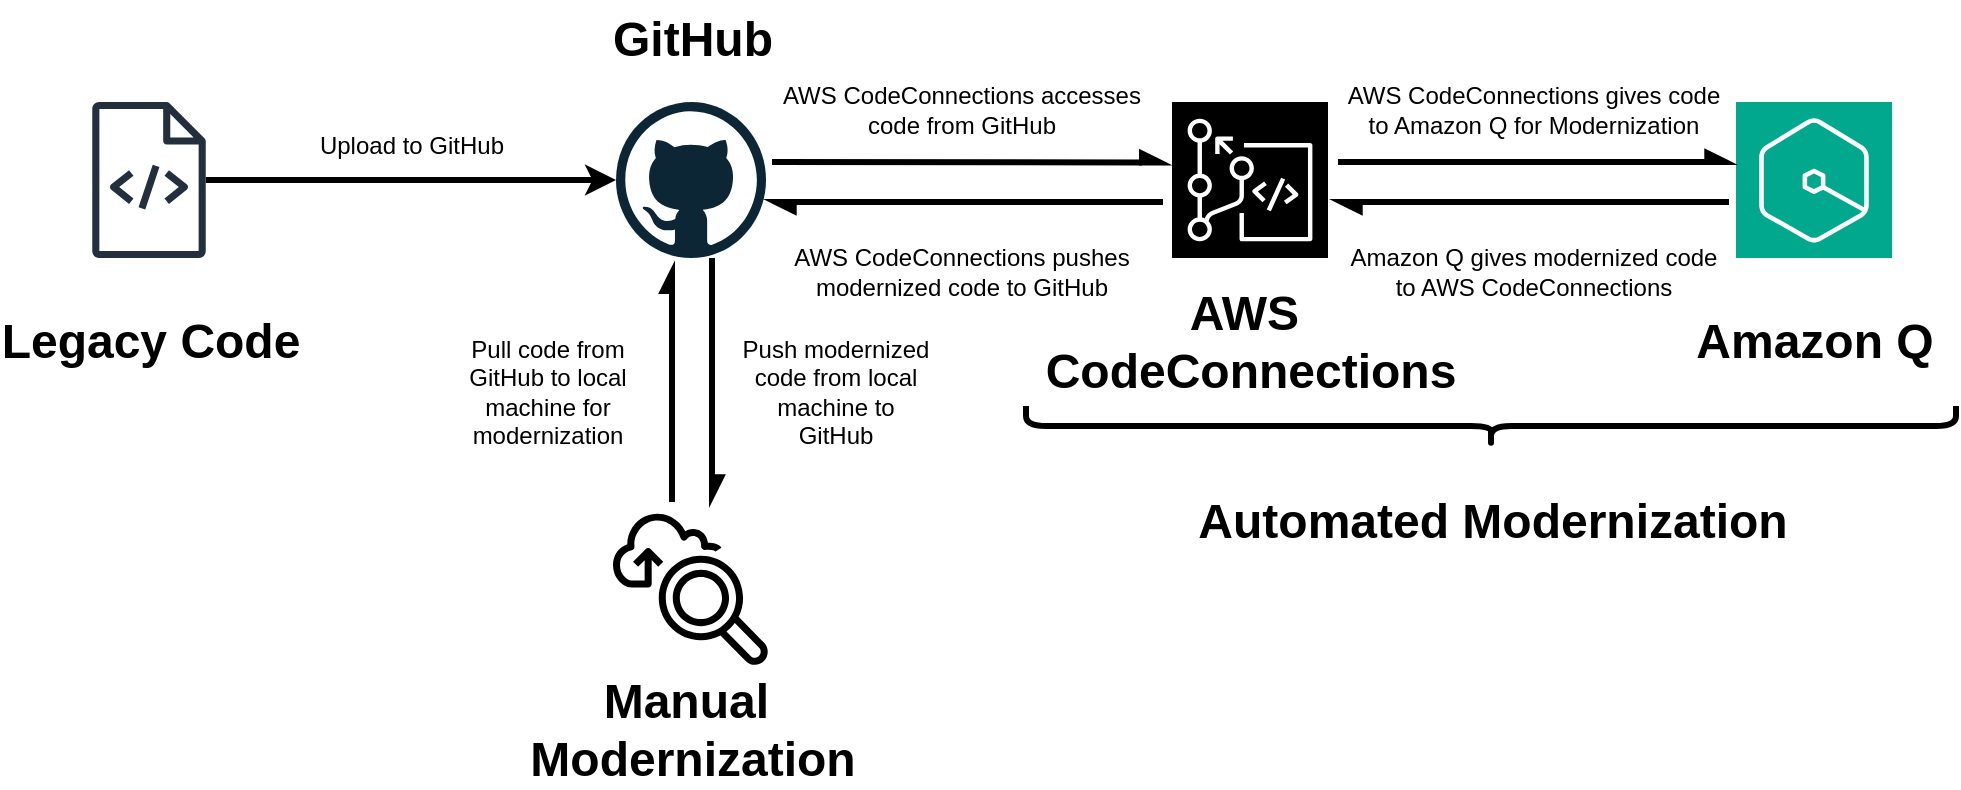 <mxfile version="26.3.0">
  <diagram name="Page-1" id="h409t5_GortY_32qzmHB">
    <mxGraphModel dx="1303" dy="659" grid="0" gridSize="10" guides="1" tooltips="1" connect="1" arrows="1" fold="1" page="1" pageScale="1" pageWidth="1920" pageHeight="1200" math="0" shadow="0">
      <root>
        <mxCell id="0" />
        <mxCell id="1" parent="0" />
        <mxCell id="3iICQHhBgKHDvJo1p9LD-3" style="edgeStyle=orthogonalEdgeStyle;rounded=0;orthogonalLoop=1;jettySize=auto;html=1;strokeWidth=3;" edge="1" parent="1" source="3iICQHhBgKHDvJo1p9LD-1" target="3iICQHhBgKHDvJo1p9LD-2">
          <mxGeometry relative="1" as="geometry" />
        </mxCell>
        <mxCell id="3iICQHhBgKHDvJo1p9LD-1" value="" style="sketch=0;outlineConnect=0;fontColor=#232F3E;gradientColor=none;fillColor=#232F3D;strokeColor=none;dashed=0;verticalLabelPosition=bottom;verticalAlign=top;align=center;html=1;fontSize=12;fontStyle=0;aspect=fixed;pointerEvents=1;shape=mxgraph.aws4.source_code;" vertex="1" parent="1">
          <mxGeometry x="60" y="200" width="57" height="78" as="geometry" />
        </mxCell>
        <mxCell id="3iICQHhBgKHDvJo1p9LD-2" value="" style="dashed=0;outlineConnect=0;html=1;align=center;labelPosition=center;verticalLabelPosition=bottom;verticalAlign=top;shape=mxgraph.weblogos.github" vertex="1" parent="1">
          <mxGeometry x="322" y="200" width="75" height="78" as="geometry" />
        </mxCell>
        <mxCell id="3iICQHhBgKHDvJo1p9LD-4" value="" style="sketch=0;points=[[0,0,0],[0.25,0,0],[0.5,0,0],[0.75,0,0],[1,0,0],[0,1,0],[0.25,1,0],[0.5,1,0],[0.75,1,0],[1,1,0],[0,0.25,0],[0,0.5,0],[0,0.75,0],[1,0.25,0],[1,0.5,0],[1,0.75,0]];outlineConnect=0;fontColor=#232F3E;fillColor=#000000;strokeColor=#FFFFFF;dashed=0;verticalLabelPosition=bottom;verticalAlign=top;align=center;html=1;fontSize=12;fontStyle=0;aspect=fixed;shape=mxgraph.aws4.resourceIcon;resIcon=mxgraph.aws4.codecommit;" vertex="1" parent="1">
          <mxGeometry x="600" y="200" width="78" height="78" as="geometry" />
        </mxCell>
        <mxCell id="3iICQHhBgKHDvJo1p9LD-6" value="" style="sketch=0;points=[[0,0,0],[0.25,0,0],[0.5,0,0],[0.75,0,0],[1,0,0],[0,1,0],[0.25,1,0],[0.5,1,0],[0.75,1,0],[1,1,0],[0,0.25,0],[0,0.5,0],[0,0.75,0],[1,0.25,0],[1,0.5,0],[1,0.75,0]];outlineConnect=0;fontColor=#232F3E;fillColor=#01A88D;strokeColor=#ffffff;dashed=0;verticalLabelPosition=bottom;verticalAlign=top;align=center;html=1;fontSize=12;fontStyle=0;aspect=fixed;shape=mxgraph.aws4.resourceIcon;resIcon=mxgraph.aws4.q;" vertex="1" parent="1">
          <mxGeometry x="882" y="200" width="78" height="78" as="geometry" />
        </mxCell>
        <mxCell id="3iICQHhBgKHDvJo1p9LD-9" value="" style="sketch=0;outlineConnect=0;fontColor=#232F3E;gradientColor=none;fillColor=#000000;strokeColor=none;dashed=0;verticalLabelPosition=bottom;verticalAlign=top;align=center;html=1;fontSize=12;fontStyle=0;aspect=fixed;shape=mxgraph.aws4.application_discovery_service_migration_evaluator_collector;" vertex="1" parent="1">
          <mxGeometry x="320.5" y="404" width="78" height="78" as="geometry" />
        </mxCell>
        <mxCell id="3iICQHhBgKHDvJo1p9LD-11" value="Legacy Code" style="text;strokeColor=none;fillColor=none;html=1;fontSize=24;fontStyle=1;verticalAlign=middle;align=center;" vertex="1" parent="1">
          <mxGeometry x="38.5" y="300" width="100" height="40" as="geometry" />
        </mxCell>
        <mxCell id="3iICQHhBgKHDvJo1p9LD-12" value="Upload to GitHub" style="text;html=1;align=center;verticalAlign=middle;whiteSpace=wrap;rounded=0;" vertex="1" parent="1">
          <mxGeometry x="170" y="207" width="100" height="30" as="geometry" />
        </mxCell>
        <mxCell id="3iICQHhBgKHDvJo1p9LD-13" value="AWS CodeConnections accesses code from GitHub" style="text;html=1;align=center;verticalAlign=middle;whiteSpace=wrap;rounded=0;" vertex="1" parent="1">
          <mxGeometry x="400" y="189" width="190" height="30" as="geometry" />
        </mxCell>
        <mxCell id="3iICQHhBgKHDvJo1p9LD-14" value="AWS CodeConnections gives code to Amazon Q for Modernization" style="text;html=1;align=center;verticalAlign=middle;whiteSpace=wrap;rounded=0;" vertex="1" parent="1">
          <mxGeometry x="686" y="189" width="190" height="30" as="geometry" />
        </mxCell>
        <mxCell id="3iICQHhBgKHDvJo1p9LD-16" value="" style="endArrow=async;html=1;rounded=0;entryX=-0.034;entryY=0.388;entryDx=0;entryDy=0;entryPerimeter=0;endFill=1;strokeWidth=3;" edge="1" parent="1" target="3iICQHhBgKHDvJo1p9LD-4">
          <mxGeometry width="50" height="50" relative="1" as="geometry">
            <mxPoint x="400" y="230" as="sourcePoint" />
            <mxPoint x="500" y="200" as="targetPoint" />
          </mxGeometry>
        </mxCell>
        <mxCell id="3iICQHhBgKHDvJo1p9LD-18" value="" style="endArrow=async;html=1;rounded=0;entryX=-0.034;entryY=0.388;entryDx=0;entryDy=0;entryPerimeter=0;endFill=1;strokeWidth=3;" edge="1" parent="1">
          <mxGeometry width="50" height="50" relative="1" as="geometry">
            <mxPoint x="595.5" y="250" as="sourcePoint" />
            <mxPoint x="398.5" y="250" as="targetPoint" />
          </mxGeometry>
        </mxCell>
        <mxCell id="3iICQHhBgKHDvJo1p9LD-19" value="" style="endArrow=async;html=1;rounded=0;entryX=-0.034;entryY=0.388;entryDx=0;entryDy=0;entryPerimeter=0;endFill=1;strokeWidth=3;" edge="1" parent="1">
          <mxGeometry width="50" height="50" relative="1" as="geometry">
            <mxPoint x="683" y="230" as="sourcePoint" />
            <mxPoint x="880" y="230" as="targetPoint" />
          </mxGeometry>
        </mxCell>
        <mxCell id="3iICQHhBgKHDvJo1p9LD-20" value="" style="endArrow=async;html=1;rounded=0;entryX=-0.034;entryY=0.388;entryDx=0;entryDy=0;entryPerimeter=0;endFill=1;strokeWidth=3;" edge="1" parent="1">
          <mxGeometry width="50" height="50" relative="1" as="geometry">
            <mxPoint x="878.5" y="250" as="sourcePoint" />
            <mxPoint x="681.5" y="250" as="targetPoint" />
          </mxGeometry>
        </mxCell>
        <mxCell id="3iICQHhBgKHDvJo1p9LD-21" value="" style="endArrow=async;html=1;rounded=0;endFill=1;strokeWidth=3;" edge="1" parent="1">
          <mxGeometry width="50" height="50" relative="1" as="geometry">
            <mxPoint x="370" y="277.996" as="sourcePoint" />
            <mxPoint x="370" y="400" as="targetPoint" />
          </mxGeometry>
        </mxCell>
        <mxCell id="3iICQHhBgKHDvJo1p9LD-22" value="" style="endArrow=async;html=1;rounded=0;entryX=-0.034;entryY=0.388;entryDx=0;entryDy=0;entryPerimeter=0;endFill=1;strokeWidth=3;" edge="1" parent="1">
          <mxGeometry width="50" height="50" relative="1" as="geometry">
            <mxPoint x="350" y="400" as="sourcePoint" />
            <mxPoint x="350" y="282.096" as="targetPoint" />
          </mxGeometry>
        </mxCell>
        <mxCell id="3iICQHhBgKHDvJo1p9LD-23" value="GitHub" style="text;strokeColor=none;fillColor=none;html=1;fontSize=24;fontStyle=1;verticalAlign=middle;align=center;" vertex="1" parent="1">
          <mxGeometry x="309.5" y="149" width="100" height="40" as="geometry" />
        </mxCell>
        <mxCell id="3iICQHhBgKHDvJo1p9LD-24" value="AWS&amp;nbsp;&lt;div&gt;CodeConnections&lt;/div&gt;" style="text;strokeColor=none;fillColor=none;html=1;fontSize=24;fontStyle=1;verticalAlign=middle;align=center;" vertex="1" parent="1">
          <mxGeometry x="589" y="300" width="100" height="40" as="geometry" />
        </mxCell>
        <mxCell id="3iICQHhBgKHDvJo1p9LD-25" value="Amazon Q" style="text;strokeColor=none;fillColor=none;html=1;fontSize=24;fontStyle=1;verticalAlign=middle;align=center;" vertex="1" parent="1">
          <mxGeometry x="871" y="300" width="100" height="40" as="geometry" />
        </mxCell>
        <mxCell id="3iICQHhBgKHDvJo1p9LD-27" value="AWS CodeConnections pushes modernized code to GitHub" style="text;html=1;align=center;verticalAlign=middle;whiteSpace=wrap;rounded=0;" vertex="1" parent="1">
          <mxGeometry x="400" y="270" width="190" height="30" as="geometry" />
        </mxCell>
        <mxCell id="3iICQHhBgKHDvJo1p9LD-28" value="Amazon Q gives modernized code to AWS CodeConnections" style="text;html=1;align=center;verticalAlign=middle;whiteSpace=wrap;rounded=0;" vertex="1" parent="1">
          <mxGeometry x="686" y="270" width="190" height="30" as="geometry" />
        </mxCell>
        <mxCell id="3iICQHhBgKHDvJo1p9LD-29" value="Manual&amp;nbsp;&lt;div&gt;Modernization&lt;/div&gt;" style="text;strokeColor=none;fillColor=none;html=1;fontSize=24;fontStyle=1;verticalAlign=middle;align=center;" vertex="1" parent="1">
          <mxGeometry x="309.5" y="494" width="100" height="40" as="geometry" />
        </mxCell>
        <mxCell id="3iICQHhBgKHDvJo1p9LD-30" value="" style="shape=curlyBracket;whiteSpace=wrap;html=1;rounded=1;flipH=1;labelPosition=right;verticalLabelPosition=middle;align=left;verticalAlign=middle;direction=north;size=0.5;strokeWidth=3;" vertex="1" parent="1">
          <mxGeometry x="527" y="352" width="465" height="20" as="geometry" />
        </mxCell>
        <mxCell id="3iICQHhBgKHDvJo1p9LD-31" value="Automated&amp;nbsp;&lt;span style=&quot;background-color: transparent; color: light-dark(rgb(0, 0, 0), rgb(255, 255, 255));&quot;&gt;Modernization&lt;/span&gt;" style="text;strokeColor=none;fillColor=none;html=1;fontSize=24;fontStyle=1;verticalAlign=middle;align=center;" vertex="1" parent="1">
          <mxGeometry x="709.5" y="390" width="100" height="40" as="geometry" />
        </mxCell>
        <mxCell id="3iICQHhBgKHDvJo1p9LD-32" value="Pull code from GitHub to local machine for modernization" style="text;html=1;align=center;verticalAlign=middle;whiteSpace=wrap;rounded=0;" vertex="1" parent="1">
          <mxGeometry x="238" y="330" width="100" height="30" as="geometry" />
        </mxCell>
        <mxCell id="3iICQHhBgKHDvJo1p9LD-33" value="Push modernized code from local machine to GitHub" style="text;html=1;align=center;verticalAlign=middle;whiteSpace=wrap;rounded=0;" vertex="1" parent="1">
          <mxGeometry x="382" y="330" width="100" height="30" as="geometry" />
        </mxCell>
      </root>
    </mxGraphModel>
  </diagram>
</mxfile>
